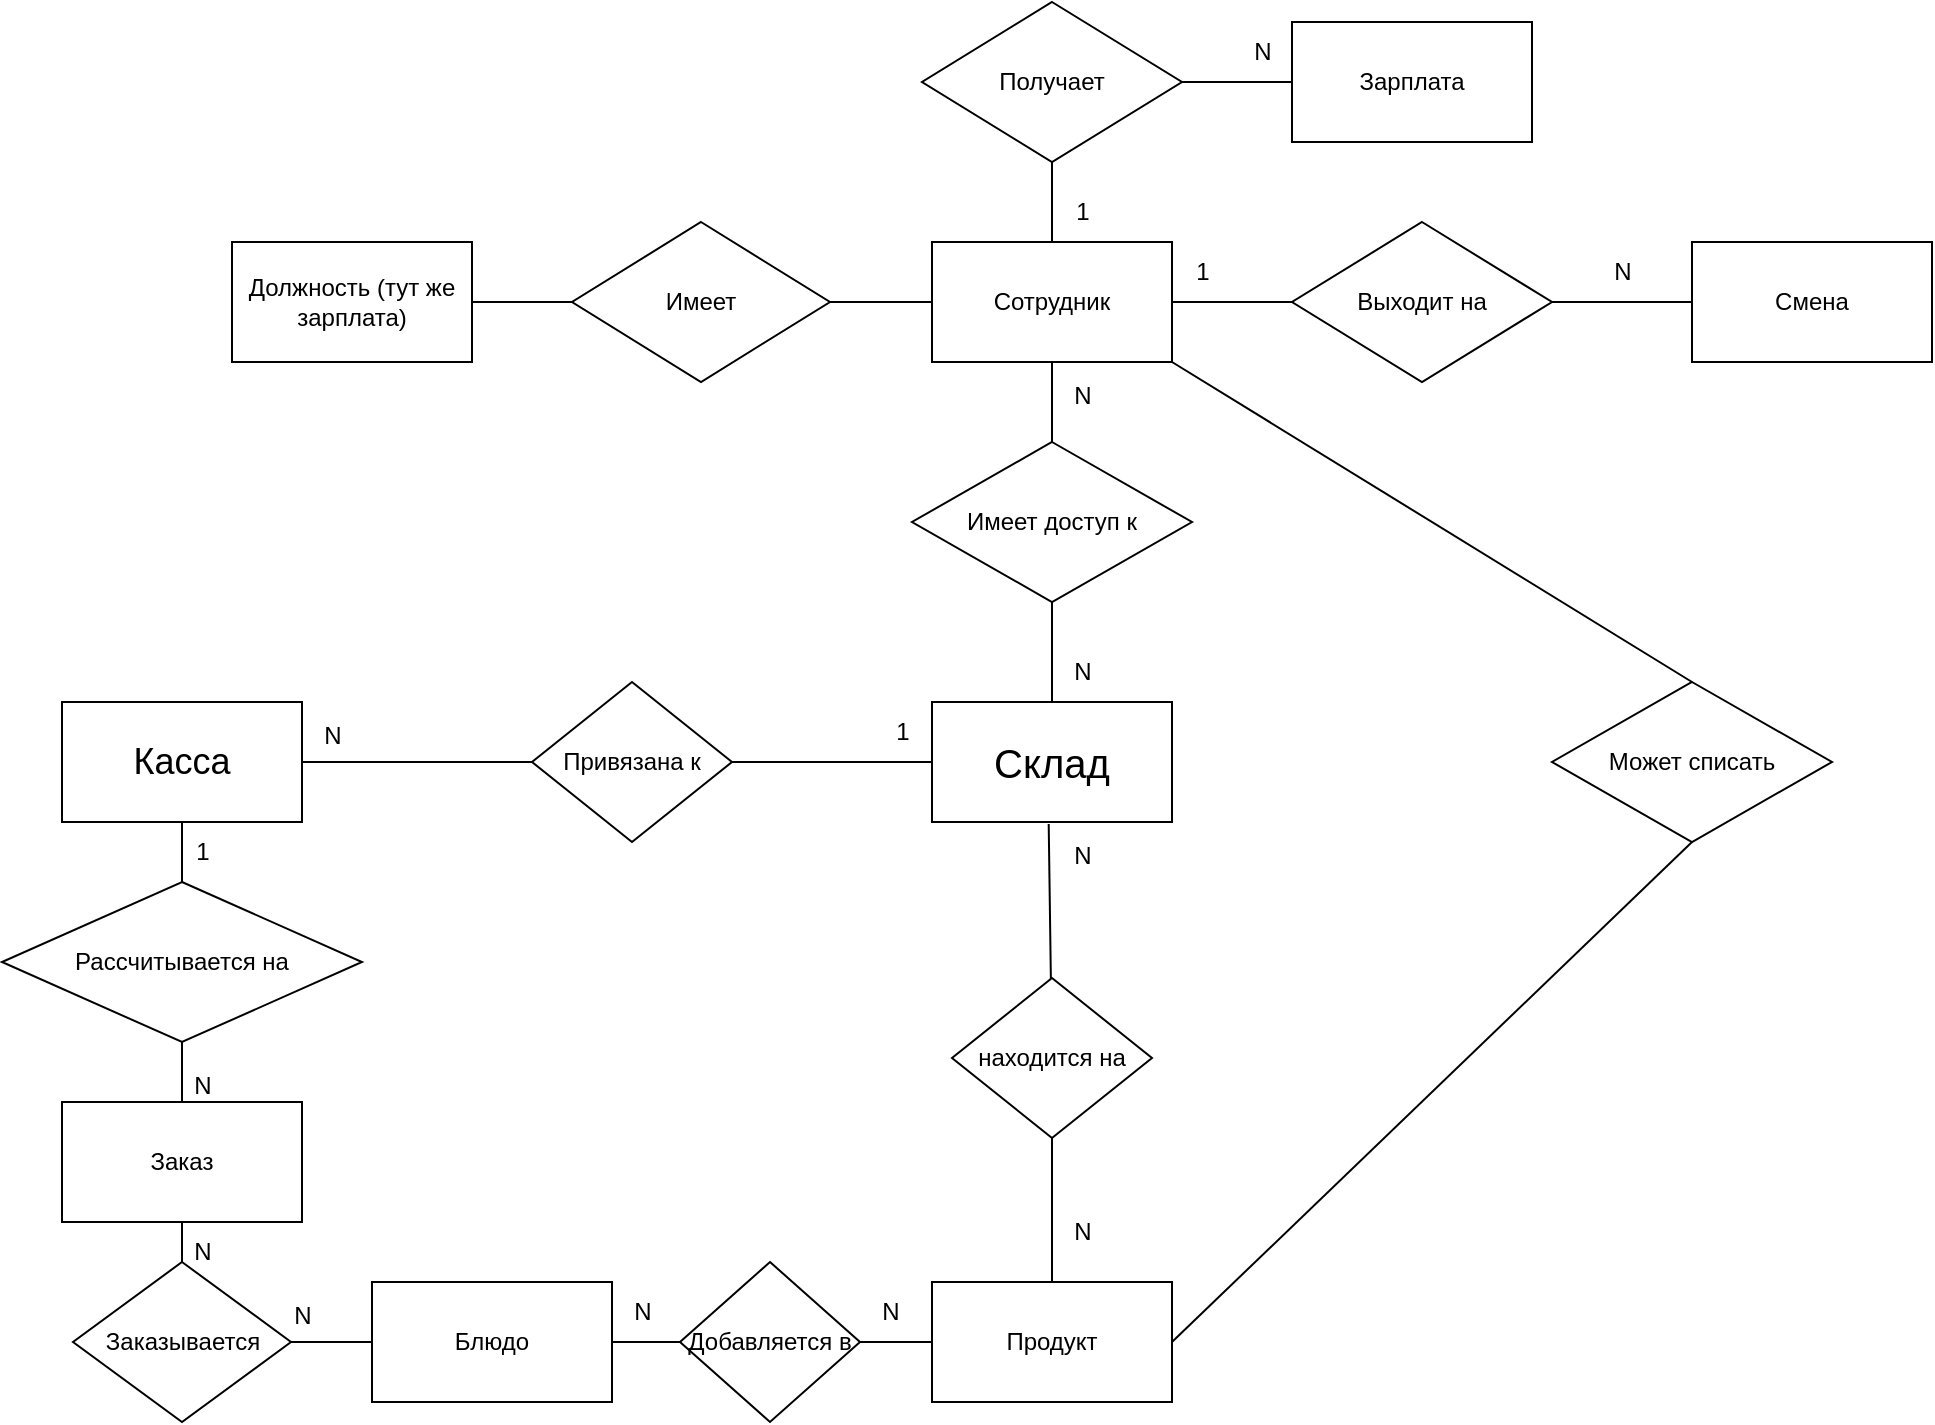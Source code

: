 <mxfile version="26.0.12">
  <diagram name="Страница — 1" id="_lCvtAupHQbLJFB4GXxQ">
    <mxGraphModel dx="704" dy="765" grid="1" gridSize="10" guides="1" tooltips="1" connect="1" arrows="0" fold="1" page="1" pageScale="1" pageWidth="827" pageHeight="1169" math="0" shadow="0">
      <root>
        <mxCell id="0" />
        <mxCell id="1" parent="0" />
        <mxCell id="6fSMOPAhVnu70qvhzKJJ-1" value="&lt;font style=&quot;font-size: 20px;&quot;&gt;Склад&lt;/font&gt;" style="rounded=0;whiteSpace=wrap;html=1;" parent="1" vertex="1">
          <mxGeometry x="540" y="380" width="120" height="60" as="geometry" />
        </mxCell>
        <mxCell id="6fSMOPAhVnu70qvhzKJJ-2" value="&lt;font style=&quot;font-size: 18px;&quot;&gt;Касса&lt;/font&gt;" style="rounded=0;whiteSpace=wrap;html=1;" parent="1" vertex="1">
          <mxGeometry x="105" y="380" width="120" height="60" as="geometry" />
        </mxCell>
        <mxCell id="6fSMOPAhVnu70qvhzKJJ-4" value="Продукт" style="rounded=0;whiteSpace=wrap;html=1;" parent="1" vertex="1">
          <mxGeometry x="540" y="670" width="120" height="60" as="geometry" />
        </mxCell>
        <mxCell id="6fSMOPAhVnu70qvhzKJJ-5" value="Блюдо" style="rounded=0;whiteSpace=wrap;html=1;" parent="1" vertex="1">
          <mxGeometry x="260" y="670" width="120" height="60" as="geometry" />
        </mxCell>
        <mxCell id="6fSMOPAhVnu70qvhzKJJ-6" value="Заказ" style="rounded=0;whiteSpace=wrap;html=1;" parent="1" vertex="1">
          <mxGeometry x="105" y="580" width="120" height="60" as="geometry" />
        </mxCell>
        <mxCell id="6fSMOPAhVnu70qvhzKJJ-7" value="Сотрудник" style="rounded=0;whiteSpace=wrap;html=1;" parent="1" vertex="1">
          <mxGeometry x="540" y="150" width="120" height="60" as="geometry" />
        </mxCell>
        <mxCell id="6fSMOPAhVnu70qvhzKJJ-27" value="находится на" style="rhombus;whiteSpace=wrap;html=1;" parent="1" vertex="1">
          <mxGeometry x="550" y="518" width="100" height="80" as="geometry" />
        </mxCell>
        <mxCell id="6fSMOPAhVnu70qvhzKJJ-32" value="Добавляется в" style="rhombus;whiteSpace=wrap;html=1;" parent="1" vertex="1">
          <mxGeometry x="414" y="660" width="90" height="80" as="geometry" />
        </mxCell>
        <mxCell id="6fSMOPAhVnu70qvhzKJJ-34" value="Заказывается" style="rhombus;whiteSpace=wrap;html=1;" parent="1" vertex="1">
          <mxGeometry x="110.5" y="660" width="109" height="80" as="geometry" />
        </mxCell>
        <mxCell id="6fSMOPAhVnu70qvhzKJJ-36" value="Рассчитывается на" style="rhombus;whiteSpace=wrap;html=1;" parent="1" vertex="1">
          <mxGeometry x="75" y="470" width="180" height="80" as="geometry" />
        </mxCell>
        <mxCell id="6fSMOPAhVnu70qvhzKJJ-39" value="Привязана к" style="rhombus;whiteSpace=wrap;html=1;" parent="1" vertex="1">
          <mxGeometry x="340" y="370" width="100" height="80" as="geometry" />
        </mxCell>
        <mxCell id="6fSMOPAhVnu70qvhzKJJ-55" value="N" style="text;html=1;align=center;verticalAlign=middle;resizable=0;points=[];autosize=1;strokeColor=none;fillColor=none;" parent="1" vertex="1">
          <mxGeometry x="600" y="630" width="30" height="30" as="geometry" />
        </mxCell>
        <mxCell id="6fSMOPAhVnu70qvhzKJJ-56" value="N" style="text;html=1;align=center;verticalAlign=middle;resizable=0;points=[];autosize=1;strokeColor=none;fillColor=none;" parent="1" vertex="1">
          <mxGeometry x="504" y="670" width="30" height="30" as="geometry" />
        </mxCell>
        <mxCell id="6fSMOPAhVnu70qvhzKJJ-57" value="N" style="text;html=1;align=center;verticalAlign=middle;resizable=0;points=[];autosize=1;strokeColor=none;fillColor=none;" parent="1" vertex="1">
          <mxGeometry x="380" y="670" width="30" height="30" as="geometry" />
        </mxCell>
        <mxCell id="6fSMOPAhVnu70qvhzKJJ-58" value="1" style="text;html=1;align=center;verticalAlign=middle;resizable=0;points=[];autosize=1;strokeColor=none;fillColor=none;" parent="1" vertex="1">
          <mxGeometry x="160" y="440" width="30" height="30" as="geometry" />
        </mxCell>
        <mxCell id="6fSMOPAhVnu70qvhzKJJ-59" value="N" style="text;html=1;align=center;verticalAlign=middle;resizable=0;points=[];autosize=1;strokeColor=none;fillColor=none;" parent="1" vertex="1">
          <mxGeometry x="160" y="640" width="30" height="30" as="geometry" />
        </mxCell>
        <mxCell id="6fSMOPAhVnu70qvhzKJJ-64" value="N" style="text;html=1;align=center;verticalAlign=middle;resizable=0;points=[];autosize=1;strokeColor=none;fillColor=none;" parent="1" vertex="1">
          <mxGeometry x="600" y="350" width="30" height="30" as="geometry" />
        </mxCell>
        <mxCell id="8b8IQC2zxA8ChcZFOAkZ-6" value="" style="endArrow=none;html=1;rounded=0;fontSize=12;startSize=8;endSize=8;curved=1;entryX=0.5;entryY=1;entryDx=0;entryDy=0;exitX=0.5;exitY=0;exitDx=0;exitDy=0;" parent="1" source="8b8IQC2zxA8ChcZFOAkZ-10" target="6fSMOPAhVnu70qvhzKJJ-7" edge="1">
          <mxGeometry width="50" height="50" relative="1" as="geometry">
            <mxPoint x="400" y="50" as="sourcePoint" />
            <mxPoint x="450" as="targetPoint" />
          </mxGeometry>
        </mxCell>
        <mxCell id="8b8IQC2zxA8ChcZFOAkZ-9" value="" style="endArrow=none;html=1;rounded=0;fontSize=12;startSize=8;endSize=8;curved=1;entryX=0.5;entryY=0;entryDx=0;entryDy=0;" parent="1" source="6fSMOPAhVnu70qvhzKJJ-27" target="6fSMOPAhVnu70qvhzKJJ-4" edge="1">
          <mxGeometry width="50" height="50" relative="1" as="geometry">
            <mxPoint x="750" y="500" as="sourcePoint" />
            <mxPoint x="750" y="520.711" as="targetPoint" />
          </mxGeometry>
        </mxCell>
        <mxCell id="8b8IQC2zxA8ChcZFOAkZ-11" value="" style="endArrow=none;html=1;rounded=0;fontSize=12;startSize=8;endSize=8;curved=1;entryX=0.5;entryY=1;entryDx=0;entryDy=0;exitX=0.5;exitY=0;exitDx=0;exitDy=0;" parent="1" source="6fSMOPAhVnu70qvhzKJJ-1" target="8b8IQC2zxA8ChcZFOAkZ-10" edge="1">
          <mxGeometry width="50" height="50" relative="1" as="geometry">
            <mxPoint x="600" y="380" as="sourcePoint" />
            <mxPoint x="600" y="210" as="targetPoint" />
          </mxGeometry>
        </mxCell>
        <mxCell id="8b8IQC2zxA8ChcZFOAkZ-10" value="Имеет доступ к" style="rhombus;whiteSpace=wrap;html=1;" parent="1" vertex="1">
          <mxGeometry x="530" y="250" width="140" height="80" as="geometry" />
        </mxCell>
        <mxCell id="8b8IQC2zxA8ChcZFOAkZ-13" value="&lt;font style=&quot;font-size: 12px;&quot;&gt;N&lt;/font&gt;" style="text;html=1;align=center;verticalAlign=middle;resizable=0;points=[];autosize=1;strokeColor=none;fillColor=none;fontSize=16;" parent="1" vertex="1">
          <mxGeometry x="600" y="210" width="30" height="30" as="geometry" />
        </mxCell>
        <mxCell id="8b8IQC2zxA8ChcZFOAkZ-14" value="&lt;font style=&quot;font-size: 12px;&quot;&gt;N&lt;/font&gt;" style="text;html=1;align=center;verticalAlign=middle;resizable=0;points=[];autosize=1;strokeColor=none;fillColor=none;fontSize=16;" parent="1" vertex="1">
          <mxGeometry x="600" y="440" width="30" height="30" as="geometry" />
        </mxCell>
        <mxCell id="8b8IQC2zxA8ChcZFOAkZ-18" value="" style="endArrow=none;html=1;rounded=0;fontSize=12;startSize=8;endSize=8;curved=1;entryX=0;entryY=0.5;entryDx=0;entryDy=0;exitX=1;exitY=0.5;exitDx=0;exitDy=0;" parent="1" source="6fSMOPAhVnu70qvhzKJJ-2" target="6fSMOPAhVnu70qvhzKJJ-39" edge="1">
          <mxGeometry width="50" height="50" relative="1" as="geometry">
            <mxPoint x="270" y="410" as="sourcePoint" />
            <mxPoint x="320" y="360" as="targetPoint" />
          </mxGeometry>
        </mxCell>
        <mxCell id="8b8IQC2zxA8ChcZFOAkZ-19" value="" style="endArrow=none;html=1;rounded=0;fontSize=12;startSize=8;endSize=8;curved=1;entryX=0.5;entryY=1;entryDx=0;entryDy=0;exitX=0.5;exitY=0;exitDx=0;exitDy=0;" parent="1" source="6fSMOPAhVnu70qvhzKJJ-36" target="6fSMOPAhVnu70qvhzKJJ-2" edge="1">
          <mxGeometry width="50" height="50" relative="1" as="geometry">
            <mxPoint x="155" y="490" as="sourcePoint" />
            <mxPoint x="205" y="440" as="targetPoint" />
          </mxGeometry>
        </mxCell>
        <mxCell id="8b8IQC2zxA8ChcZFOAkZ-20" value="" style="endArrow=none;html=1;rounded=0;fontSize=12;startSize=8;endSize=8;curved=1;entryX=0.5;entryY=0;entryDx=0;entryDy=0;" parent="1" source="6fSMOPAhVnu70qvhzKJJ-36" target="6fSMOPAhVnu70qvhzKJJ-6" edge="1">
          <mxGeometry width="50" height="50" relative="1" as="geometry">
            <mxPoint x="165" y="600" as="sourcePoint" />
            <mxPoint x="165" y="620.711" as="targetPoint" />
          </mxGeometry>
        </mxCell>
        <mxCell id="8b8IQC2zxA8ChcZFOAkZ-21" value="" style="endArrow=none;html=1;rounded=0;fontSize=12;startSize=8;endSize=8;curved=1;entryX=0.5;entryY=0;entryDx=0;entryDy=0;" parent="1" source="6fSMOPAhVnu70qvhzKJJ-6" target="6fSMOPAhVnu70qvhzKJJ-34" edge="1">
          <mxGeometry width="50" height="50" relative="1" as="geometry">
            <mxPoint x="165" y="690" as="sourcePoint" />
            <mxPoint x="165" y="710.711" as="targetPoint" />
          </mxGeometry>
        </mxCell>
        <mxCell id="8b8IQC2zxA8ChcZFOAkZ-22" value="" style="endArrow=none;html=1;rounded=0;fontSize=12;startSize=8;endSize=8;curved=1;entryX=0;entryY=0.5;entryDx=0;entryDy=0;" parent="1" source="6fSMOPAhVnu70qvhzKJJ-34" target="6fSMOPAhVnu70qvhzKJJ-5" edge="1">
          <mxGeometry width="50" height="50" relative="1" as="geometry">
            <mxPoint x="219.5" y="750" as="sourcePoint" />
            <mxPoint x="249" y="700" as="targetPoint" />
          </mxGeometry>
        </mxCell>
        <mxCell id="8b8IQC2zxA8ChcZFOAkZ-23" value="" style="endArrow=none;html=1;rounded=0;fontSize=12;startSize=8;endSize=8;curved=1;entryX=0;entryY=0.5;entryDx=0;entryDy=0;" parent="1" source="6fSMOPAhVnu70qvhzKJJ-5" target="6fSMOPAhVnu70qvhzKJJ-32" edge="1">
          <mxGeometry width="50" height="50" relative="1" as="geometry">
            <mxPoint x="420" y="750" as="sourcePoint" />
            <mxPoint x="410" y="700" as="targetPoint" />
          </mxGeometry>
        </mxCell>
        <mxCell id="8b8IQC2zxA8ChcZFOAkZ-25" value="" style="endArrow=none;html=1;rounded=0;fontSize=12;startSize=8;endSize=8;curved=1;entryX=0;entryY=0.5;entryDx=0;entryDy=0;" parent="1" source="6fSMOPAhVnu70qvhzKJJ-32" target="6fSMOPAhVnu70qvhzKJJ-4" edge="1">
          <mxGeometry width="50" height="50" relative="1" as="geometry">
            <mxPoint x="490" y="750" as="sourcePoint" />
            <mxPoint x="530" y="700" as="targetPoint" />
          </mxGeometry>
        </mxCell>
        <mxCell id="8b8IQC2zxA8ChcZFOAkZ-26" value="" style="endArrow=none;html=1;rounded=0;fontSize=12;startSize=8;endSize=8;curved=1;entryX=0;entryY=0.5;entryDx=0;entryDy=0;" parent="1" source="6fSMOPAhVnu70qvhzKJJ-39" target="6fSMOPAhVnu70qvhzKJJ-1" edge="1">
          <mxGeometry width="50" height="50" relative="1" as="geometry">
            <mxPoint x="480" y="460" as="sourcePoint" />
            <mxPoint x="520" y="410" as="targetPoint" />
          </mxGeometry>
        </mxCell>
        <mxCell id="8b8IQC2zxA8ChcZFOAkZ-27" value="" style="endArrow=none;html=1;rounded=0;fontSize=12;startSize=8;endSize=8;curved=1;entryX=-0.055;entryY=0.033;entryDx=0;entryDy=0;entryPerimeter=0;" parent="1" source="6fSMOPAhVnu70qvhzKJJ-27" target="8b8IQC2zxA8ChcZFOAkZ-14" edge="1">
          <mxGeometry width="50" height="50" relative="1" as="geometry">
            <mxPoint x="600" y="497.289" as="sourcePoint" />
            <mxPoint x="600" y="447.289" as="targetPoint" />
          </mxGeometry>
        </mxCell>
        <mxCell id="8b8IQC2zxA8ChcZFOAkZ-34" value="&lt;font style=&quot;font-size: 12px;&quot;&gt;N&lt;/font&gt;" style="text;html=1;align=center;verticalAlign=middle;resizable=0;points=[];autosize=1;strokeColor=none;fillColor=none;fontSize=16;" parent="1" vertex="1">
          <mxGeometry x="160" y="555" width="30" height="30" as="geometry" />
        </mxCell>
        <mxCell id="8b8IQC2zxA8ChcZFOAkZ-35" value="&lt;font style=&quot;font-size: 12px;&quot;&gt;N&lt;/font&gt;" style="text;html=1;align=center;verticalAlign=middle;resizable=0;points=[];autosize=1;strokeColor=none;fillColor=none;fontSize=16;" parent="1" vertex="1">
          <mxGeometry x="210" y="670" width="30" height="30" as="geometry" />
        </mxCell>
        <mxCell id="8b8IQC2zxA8ChcZFOAkZ-36" value="&lt;font style=&quot;font-size: 12px;&quot;&gt;N&lt;/font&gt;" style="text;html=1;align=center;verticalAlign=middle;resizable=0;points=[];autosize=1;strokeColor=none;fillColor=none;fontSize=16;" parent="1" vertex="1">
          <mxGeometry x="225" y="380" width="30" height="30" as="geometry" />
        </mxCell>
        <mxCell id="xFQlTjMPODgbI8uBunx5-2" value="Зарплата" style="rounded=0;whiteSpace=wrap;html=1;" vertex="1" parent="1">
          <mxGeometry x="720" y="40" width="120" height="60" as="geometry" />
        </mxCell>
        <mxCell id="xFQlTjMPODgbI8uBunx5-3" value="" style="endArrow=none;html=1;rounded=0;entryX=1;entryY=0.5;entryDx=0;entryDy=0;exitX=0;exitY=0.5;exitDx=0;exitDy=0;" edge="1" parent="1" source="xFQlTjMPODgbI8uBunx5-11" target="6fSMOPAhVnu70qvhzKJJ-7">
          <mxGeometry width="50" height="50" relative="1" as="geometry">
            <mxPoint x="740" y="260" as="sourcePoint" />
            <mxPoint x="750" y="380" as="targetPoint" />
          </mxGeometry>
        </mxCell>
        <mxCell id="xFQlTjMPODgbI8uBunx5-4" value="Получает" style="rhombus;whiteSpace=wrap;html=1;" vertex="1" parent="1">
          <mxGeometry x="535" y="30" width="130" height="80" as="geometry" />
        </mxCell>
        <mxCell id="xFQlTjMPODgbI8uBunx5-6" value="" style="endArrow=none;html=1;rounded=0;entryX=1;entryY=0.5;entryDx=0;entryDy=0;exitX=0;exitY=0.5;exitDx=0;exitDy=0;" edge="1" parent="1" source="xFQlTjMPODgbI8uBunx5-2" target="xFQlTjMPODgbI8uBunx5-4">
          <mxGeometry width="50" height="50" relative="1" as="geometry">
            <mxPoint x="850" y="430" as="sourcePoint" />
            <mxPoint x="900" y="380" as="targetPoint" />
          </mxGeometry>
        </mxCell>
        <mxCell id="xFQlTjMPODgbI8uBunx5-7" value="1" style="text;html=1;align=center;verticalAlign=middle;resizable=0;points=[];autosize=1;strokeColor=none;fillColor=none;" vertex="1" parent="1">
          <mxGeometry x="510" y="380" width="30" height="30" as="geometry" />
        </mxCell>
        <mxCell id="xFQlTjMPODgbI8uBunx5-8" value="1" style="text;html=1;align=center;verticalAlign=middle;resizable=0;points=[];autosize=1;strokeColor=none;fillColor=none;" vertex="1" parent="1">
          <mxGeometry x="660" y="150" width="30" height="30" as="geometry" />
        </mxCell>
        <mxCell id="xFQlTjMPODgbI8uBunx5-10" value="N" style="text;html=1;align=center;verticalAlign=middle;resizable=0;points=[];autosize=1;strokeColor=none;fillColor=none;" vertex="1" parent="1">
          <mxGeometry x="690" y="40" width="30" height="30" as="geometry" />
        </mxCell>
        <mxCell id="xFQlTjMPODgbI8uBunx5-11" value="Выходит на" style="rhombus;whiteSpace=wrap;html=1;" vertex="1" parent="1">
          <mxGeometry x="720" y="140" width="130" height="80" as="geometry" />
        </mxCell>
        <mxCell id="xFQlTjMPODgbI8uBunx5-13" value="Смена" style="rounded=0;whiteSpace=wrap;html=1;" vertex="1" parent="1">
          <mxGeometry x="920" y="150" width="120" height="60" as="geometry" />
        </mxCell>
        <mxCell id="xFQlTjMPODgbI8uBunx5-14" value="" style="endArrow=none;html=1;rounded=0;entryX=1;entryY=0.5;entryDx=0;entryDy=0;exitX=0;exitY=0.5;exitDx=0;exitDy=0;" edge="1" parent="1" source="xFQlTjMPODgbI8uBunx5-13" target="xFQlTjMPODgbI8uBunx5-11">
          <mxGeometry width="50" height="50" relative="1" as="geometry">
            <mxPoint x="700" y="430" as="sourcePoint" />
            <mxPoint x="750" y="380" as="targetPoint" />
          </mxGeometry>
        </mxCell>
        <mxCell id="xFQlTjMPODgbI8uBunx5-15" value="" style="endArrow=none;html=1;rounded=0;entryX=0.5;entryY=0;entryDx=0;entryDy=0;exitX=0.5;exitY=1;exitDx=0;exitDy=0;" edge="1" parent="1" source="xFQlTjMPODgbI8uBunx5-4" target="6fSMOPAhVnu70qvhzKJJ-7">
          <mxGeometry width="50" height="50" relative="1" as="geometry">
            <mxPoint x="700" y="430" as="sourcePoint" />
            <mxPoint x="920" y="420" as="targetPoint" />
          </mxGeometry>
        </mxCell>
        <mxCell id="xFQlTjMPODgbI8uBunx5-16" value="N" style="text;html=1;align=center;verticalAlign=middle;resizable=0;points=[];autosize=1;strokeColor=none;fillColor=none;" vertex="1" parent="1">
          <mxGeometry x="870" y="150" width="30" height="30" as="geometry" />
        </mxCell>
        <mxCell id="xFQlTjMPODgbI8uBunx5-17" value="1" style="text;html=1;align=center;verticalAlign=middle;resizable=0;points=[];autosize=1;strokeColor=none;fillColor=none;" vertex="1" parent="1">
          <mxGeometry x="600" y="120" width="30" height="30" as="geometry" />
        </mxCell>
        <mxCell id="xFQlTjMPODgbI8uBunx5-18" value="Должность (тут же зарплата)" style="rounded=0;whiteSpace=wrap;html=1;" vertex="1" parent="1">
          <mxGeometry x="190" y="150" width="120" height="60" as="geometry" />
        </mxCell>
        <mxCell id="xFQlTjMPODgbI8uBunx5-19" value="Имеет" style="rhombus;whiteSpace=wrap;html=1;" vertex="1" parent="1">
          <mxGeometry x="360" y="140" width="129" height="80" as="geometry" />
        </mxCell>
        <mxCell id="xFQlTjMPODgbI8uBunx5-20" value="" style="endArrow=none;html=1;rounded=0;entryX=1;entryY=0.5;entryDx=0;entryDy=0;exitX=0;exitY=0.5;exitDx=0;exitDy=0;" edge="1" parent="1" source="6fSMOPAhVnu70qvhzKJJ-7" target="xFQlTjMPODgbI8uBunx5-19">
          <mxGeometry width="50" height="50" relative="1" as="geometry">
            <mxPoint x="910" y="320" as="sourcePoint" />
            <mxPoint x="870" y="320" as="targetPoint" />
          </mxGeometry>
        </mxCell>
        <mxCell id="xFQlTjMPODgbI8uBunx5-21" value="" style="endArrow=none;html=1;rounded=0;entryX=1;entryY=0.5;entryDx=0;entryDy=0;exitX=0;exitY=0.5;exitDx=0;exitDy=0;" edge="1" parent="1" source="xFQlTjMPODgbI8uBunx5-19" target="xFQlTjMPODgbI8uBunx5-18">
          <mxGeometry width="50" height="50" relative="1" as="geometry">
            <mxPoint x="920" y="330" as="sourcePoint" />
            <mxPoint x="880" y="330" as="targetPoint" />
          </mxGeometry>
        </mxCell>
        <mxCell id="xFQlTjMPODgbI8uBunx5-22" value="Может списать" style="rhombus;whiteSpace=wrap;html=1;" vertex="1" parent="1">
          <mxGeometry x="850" y="370" width="140" height="80" as="geometry" />
        </mxCell>
        <mxCell id="xFQlTjMPODgbI8uBunx5-24" value="" style="endArrow=none;html=1;rounded=0;entryX=1;entryY=1;entryDx=0;entryDy=0;exitX=0.5;exitY=0;exitDx=0;exitDy=0;" edge="1" parent="1" source="xFQlTjMPODgbI8uBunx5-22" target="6fSMOPAhVnu70qvhzKJJ-7">
          <mxGeometry width="50" height="50" relative="1" as="geometry">
            <mxPoint x="700" y="430" as="sourcePoint" />
            <mxPoint x="750" y="380" as="targetPoint" />
          </mxGeometry>
        </mxCell>
        <mxCell id="xFQlTjMPODgbI8uBunx5-26" value="" style="endArrow=none;html=1;rounded=0;entryX=0.5;entryY=1;entryDx=0;entryDy=0;exitX=1;exitY=0.5;exitDx=0;exitDy=0;" edge="1" parent="1" source="6fSMOPAhVnu70qvhzKJJ-4" target="xFQlTjMPODgbI8uBunx5-22">
          <mxGeometry width="50" height="50" relative="1" as="geometry">
            <mxPoint x="700" y="430" as="sourcePoint" />
            <mxPoint x="750" y="380" as="targetPoint" />
          </mxGeometry>
        </mxCell>
      </root>
    </mxGraphModel>
  </diagram>
</mxfile>
